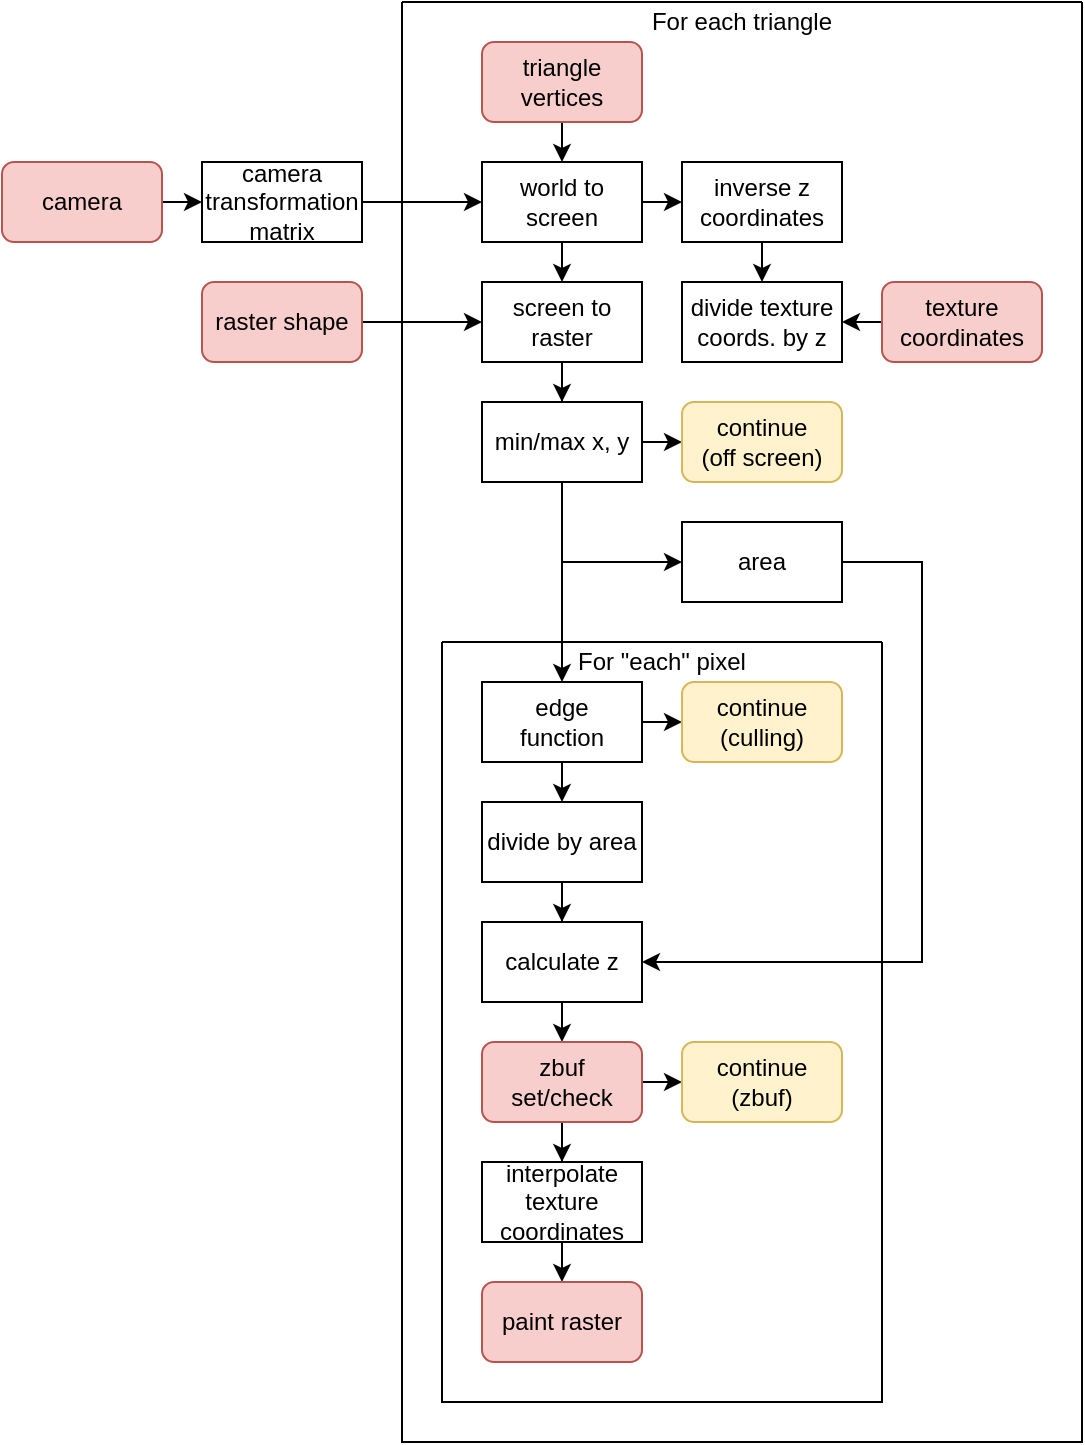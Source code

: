 <mxfile version="21.1.8" type="device">
  <diagram name="Page-1" id="IPZ2UFn4k7sc5-i_c6pS">
    <mxGraphModel dx="412" dy="721" grid="1" gridSize="10" guides="1" tooltips="1" connect="1" arrows="1" fold="1" page="1" pageScale="1" pageWidth="827" pageHeight="1169" background="none" math="0" shadow="0">
      <root>
        <mxCell id="0" />
        <mxCell id="1" parent="0" />
        <mxCell id="wVuEftKSM7Oe79l68qs8-22" style="edgeStyle=orthogonalEdgeStyle;rounded=0;orthogonalLoop=1;jettySize=auto;html=1;exitX=1;exitY=0.5;exitDx=0;exitDy=0;entryX=0;entryY=0.5;entryDx=0;entryDy=0;" parent="1" source="wVuEftKSM7Oe79l68qs8-2" target="wVuEftKSM7Oe79l68qs8-3" edge="1">
          <mxGeometry relative="1" as="geometry" />
        </mxCell>
        <mxCell id="wVuEftKSM7Oe79l68qs8-2" value="camera" style="rounded=1;whiteSpace=wrap;html=1;fillColor=#f8cecc;strokeColor=#b85450;" parent="1" vertex="1">
          <mxGeometry x="140" y="305" width="80" height="40" as="geometry" />
        </mxCell>
        <mxCell id="wVuEftKSM7Oe79l68qs8-21" style="edgeStyle=orthogonalEdgeStyle;rounded=0;orthogonalLoop=1;jettySize=auto;html=1;exitX=1;exitY=0.5;exitDx=0;exitDy=0;entryX=0;entryY=0.5;entryDx=0;entryDy=0;" parent="1" source="wVuEftKSM7Oe79l68qs8-3" target="wVuEftKSM7Oe79l68qs8-8" edge="1">
          <mxGeometry relative="1" as="geometry" />
        </mxCell>
        <mxCell id="wVuEftKSM7Oe79l68qs8-3" value="&lt;div&gt;camera transformation&lt;/div&gt;&lt;div&gt;matrix&lt;br&gt;&lt;/div&gt;" style="rounded=0;whiteSpace=wrap;html=1;" parent="1" vertex="1">
          <mxGeometry x="240" y="305" width="80" height="40" as="geometry" />
        </mxCell>
        <mxCell id="wVuEftKSM7Oe79l68qs8-5" value="" style="swimlane;startSize=0;" parent="1" vertex="1">
          <mxGeometry x="340" y="225" width="340" height="720" as="geometry" />
        </mxCell>
        <mxCell id="wVuEftKSM7Oe79l68qs8-9" style="edgeStyle=orthogonalEdgeStyle;rounded=0;orthogonalLoop=1;jettySize=auto;html=1;exitX=0.5;exitY=1;exitDx=0;exitDy=0;entryX=0.5;entryY=0;entryDx=0;entryDy=0;" parent="wVuEftKSM7Oe79l68qs8-5" source="wVuEftKSM7Oe79l68qs8-6" target="wVuEftKSM7Oe79l68qs8-8" edge="1">
          <mxGeometry relative="1" as="geometry" />
        </mxCell>
        <mxCell id="wVuEftKSM7Oe79l68qs8-6" value="&lt;div&gt;triangle&lt;/div&gt;&lt;div&gt;vertices&lt;br&gt;&lt;/div&gt;" style="rounded=1;whiteSpace=wrap;html=1;fillColor=#f8cecc;strokeColor=#b85450;" parent="wVuEftKSM7Oe79l68qs8-5" vertex="1">
          <mxGeometry x="40" y="20" width="80" height="40" as="geometry" />
        </mxCell>
        <mxCell id="wVuEftKSM7Oe79l68qs8-20" style="edgeStyle=orthogonalEdgeStyle;rounded=0;orthogonalLoop=1;jettySize=auto;html=1;exitX=0.5;exitY=1;exitDx=0;exitDy=0;entryX=0.5;entryY=0;entryDx=0;entryDy=0;" parent="wVuEftKSM7Oe79l68qs8-5" source="wVuEftKSM7Oe79l68qs8-8" target="wVuEftKSM7Oe79l68qs8-12" edge="1">
          <mxGeometry relative="1" as="geometry" />
        </mxCell>
        <mxCell id="5177ofOzRq_4rQIb_D-w-30" style="edgeStyle=orthogonalEdgeStyle;rounded=0;orthogonalLoop=1;jettySize=auto;html=1;exitX=1;exitY=0.5;exitDx=0;exitDy=0;entryX=0;entryY=0.5;entryDx=0;entryDy=0;" edge="1" parent="wVuEftKSM7Oe79l68qs8-5" source="wVuEftKSM7Oe79l68qs8-8" target="wVuEftKSM7Oe79l68qs8-14">
          <mxGeometry relative="1" as="geometry" />
        </mxCell>
        <mxCell id="wVuEftKSM7Oe79l68qs8-8" value="world to screen" style="rounded=0;whiteSpace=wrap;html=1;" parent="wVuEftKSM7Oe79l68qs8-5" vertex="1">
          <mxGeometry x="40" y="80" width="80" height="40" as="geometry" />
        </mxCell>
        <mxCell id="5177ofOzRq_4rQIb_D-w-6" style="edgeStyle=orthogonalEdgeStyle;rounded=0;orthogonalLoop=1;jettySize=auto;html=1;exitX=0.5;exitY=1;exitDx=0;exitDy=0;" edge="1" parent="wVuEftKSM7Oe79l68qs8-5" source="wVuEftKSM7Oe79l68qs8-12" target="5177ofOzRq_4rQIb_D-w-1">
          <mxGeometry relative="1" as="geometry" />
        </mxCell>
        <mxCell id="wVuEftKSM7Oe79l68qs8-12" value="screen to raster" style="rounded=0;whiteSpace=wrap;html=1;" parent="wVuEftKSM7Oe79l68qs8-5" vertex="1">
          <mxGeometry x="40" y="140" width="80" height="40" as="geometry" />
        </mxCell>
        <mxCell id="wVuEftKSM7Oe79l68qs8-28" style="edgeStyle=orthogonalEdgeStyle;rounded=0;orthogonalLoop=1;jettySize=auto;html=1;exitX=0.5;exitY=1;exitDx=0;exitDy=0;entryX=0.5;entryY=0;entryDx=0;entryDy=0;" parent="wVuEftKSM7Oe79l68qs8-5" source="wVuEftKSM7Oe79l68qs8-14" target="wVuEftKSM7Oe79l68qs8-27" edge="1">
          <mxGeometry relative="1" as="geometry" />
        </mxCell>
        <mxCell id="wVuEftKSM7Oe79l68qs8-14" value="&lt;div&gt;inverse z&lt;/div&gt;&lt;div&gt;coordinates&lt;br&gt;&lt;/div&gt;" style="rounded=0;whiteSpace=wrap;html=1;" parent="wVuEftKSM7Oe79l68qs8-5" vertex="1">
          <mxGeometry x="140" y="80" width="80" height="40" as="geometry" />
        </mxCell>
        <mxCell id="wVuEftKSM7Oe79l68qs8-27" value="&lt;div&gt;divide texture&lt;/div&gt;&lt;div&gt;coords. by z&lt;br&gt;&lt;/div&gt;" style="rounded=0;whiteSpace=wrap;html=1;" parent="wVuEftKSM7Oe79l68qs8-5" vertex="1">
          <mxGeometry x="140" y="140" width="80" height="40" as="geometry" />
        </mxCell>
        <mxCell id="wVuEftKSM7Oe79l68qs8-30" style="edgeStyle=orthogonalEdgeStyle;rounded=0;orthogonalLoop=1;jettySize=auto;html=1;exitX=0;exitY=0.5;exitDx=0;exitDy=0;entryX=1;entryY=0.5;entryDx=0;entryDy=0;" parent="wVuEftKSM7Oe79l68qs8-5" source="wVuEftKSM7Oe79l68qs8-29" target="wVuEftKSM7Oe79l68qs8-27" edge="1">
          <mxGeometry relative="1" as="geometry" />
        </mxCell>
        <mxCell id="wVuEftKSM7Oe79l68qs8-29" value="&lt;div&gt;texture&lt;/div&gt;&lt;div&gt;coordinates&lt;br&gt;&lt;/div&gt;" style="rounded=1;whiteSpace=wrap;html=1;fillColor=#f8cecc;strokeColor=#b85450;" parent="wVuEftKSM7Oe79l68qs8-5" vertex="1">
          <mxGeometry x="240" y="140" width="80" height="40" as="geometry" />
        </mxCell>
        <mxCell id="wVuEftKSM7Oe79l68qs8-31" value="For each triangle" style="text;html=1;strokeColor=none;fillColor=none;align=center;verticalAlign=middle;whiteSpace=wrap;rounded=0;" parent="wVuEftKSM7Oe79l68qs8-5" vertex="1">
          <mxGeometry width="340" height="20" as="geometry" />
        </mxCell>
        <mxCell id="5177ofOzRq_4rQIb_D-w-15" style="edgeStyle=orthogonalEdgeStyle;rounded=0;orthogonalLoop=1;jettySize=auto;html=1;exitX=0.5;exitY=1;exitDx=0;exitDy=0;entryX=0.5;entryY=0;entryDx=0;entryDy=0;" edge="1" parent="wVuEftKSM7Oe79l68qs8-5" source="5177ofOzRq_4rQIb_D-w-1" target="5177ofOzRq_4rQIb_D-w-14">
          <mxGeometry relative="1" as="geometry" />
        </mxCell>
        <mxCell id="5177ofOzRq_4rQIb_D-w-32" style="edgeStyle=orthogonalEdgeStyle;rounded=0;orthogonalLoop=1;jettySize=auto;html=1;exitX=1;exitY=0.5;exitDx=0;exitDy=0;entryX=0;entryY=0.5;entryDx=0;entryDy=0;" edge="1" parent="wVuEftKSM7Oe79l68qs8-5" source="5177ofOzRq_4rQIb_D-w-1" target="5177ofOzRq_4rQIb_D-w-9">
          <mxGeometry relative="1" as="geometry" />
        </mxCell>
        <mxCell id="5177ofOzRq_4rQIb_D-w-33" style="edgeStyle=orthogonalEdgeStyle;rounded=0;orthogonalLoop=1;jettySize=auto;html=1;exitX=0.5;exitY=1;exitDx=0;exitDy=0;entryX=0;entryY=0.5;entryDx=0;entryDy=0;" edge="1" parent="wVuEftKSM7Oe79l68qs8-5" source="5177ofOzRq_4rQIb_D-w-1" target="5177ofOzRq_4rQIb_D-w-5">
          <mxGeometry relative="1" as="geometry" />
        </mxCell>
        <mxCell id="5177ofOzRq_4rQIb_D-w-1" value="min/max x, y" style="rounded=0;whiteSpace=wrap;html=1;" vertex="1" parent="wVuEftKSM7Oe79l68qs8-5">
          <mxGeometry x="40" y="200" width="80" height="40" as="geometry" />
        </mxCell>
        <mxCell id="5177ofOzRq_4rQIb_D-w-38" style="edgeStyle=orthogonalEdgeStyle;rounded=0;orthogonalLoop=1;jettySize=auto;html=1;exitX=1;exitY=0.5;exitDx=0;exitDy=0;entryX=1;entryY=0.5;entryDx=0;entryDy=0;" edge="1" parent="wVuEftKSM7Oe79l68qs8-5" source="5177ofOzRq_4rQIb_D-w-5" target="5177ofOzRq_4rQIb_D-w-20">
          <mxGeometry relative="1" as="geometry">
            <Array as="points">
              <mxPoint x="260" y="280" />
              <mxPoint x="260" y="480" />
            </Array>
          </mxGeometry>
        </mxCell>
        <mxCell id="5177ofOzRq_4rQIb_D-w-5" value="area" style="rounded=0;whiteSpace=wrap;html=1;" vertex="1" parent="wVuEftKSM7Oe79l68qs8-5">
          <mxGeometry x="140" y="260" width="80" height="40" as="geometry" />
        </mxCell>
        <mxCell id="5177ofOzRq_4rQIb_D-w-9" value="&lt;div&gt;continue &lt;br&gt;&lt;/div&gt;&lt;div&gt;(off screen)&lt;/div&gt;" style="rounded=1;whiteSpace=wrap;html=1;fillColor=#fff2cc;strokeColor=#d6b656;" vertex="1" parent="wVuEftKSM7Oe79l68qs8-5">
          <mxGeometry x="140" y="200" width="80" height="40" as="geometry" />
        </mxCell>
        <mxCell id="5177ofOzRq_4rQIb_D-w-12" value="" style="swimlane;startSize=0;" vertex="1" parent="wVuEftKSM7Oe79l68qs8-5">
          <mxGeometry x="20" y="320" width="220" height="380" as="geometry" />
        </mxCell>
        <mxCell id="5177ofOzRq_4rQIb_D-w-13" value="For &quot;each&quot; pixel" style="text;html=1;strokeColor=none;fillColor=none;align=center;verticalAlign=middle;whiteSpace=wrap;rounded=0;" vertex="1" parent="5177ofOzRq_4rQIb_D-w-12">
          <mxGeometry width="220" height="20" as="geometry" />
        </mxCell>
        <mxCell id="5177ofOzRq_4rQIb_D-w-17" style="edgeStyle=orthogonalEdgeStyle;rounded=0;orthogonalLoop=1;jettySize=auto;html=1;exitX=1;exitY=0.5;exitDx=0;exitDy=0;entryX=0;entryY=0.5;entryDx=0;entryDy=0;" edge="1" parent="5177ofOzRq_4rQIb_D-w-12" source="5177ofOzRq_4rQIb_D-w-14" target="5177ofOzRq_4rQIb_D-w-16">
          <mxGeometry relative="1" as="geometry" />
        </mxCell>
        <mxCell id="5177ofOzRq_4rQIb_D-w-19" style="edgeStyle=orthogonalEdgeStyle;rounded=0;orthogonalLoop=1;jettySize=auto;html=1;exitX=0.5;exitY=1;exitDx=0;exitDy=0;entryX=0.5;entryY=0;entryDx=0;entryDy=0;" edge="1" parent="5177ofOzRq_4rQIb_D-w-12" source="5177ofOzRq_4rQIb_D-w-14" target="5177ofOzRq_4rQIb_D-w-18">
          <mxGeometry relative="1" as="geometry" />
        </mxCell>
        <mxCell id="5177ofOzRq_4rQIb_D-w-14" value="&lt;div&gt;edge &lt;br&gt;&lt;/div&gt;&lt;div&gt;function&lt;/div&gt;" style="rounded=0;whiteSpace=wrap;html=1;" vertex="1" parent="5177ofOzRq_4rQIb_D-w-12">
          <mxGeometry x="20" y="20" width="80" height="40" as="geometry" />
        </mxCell>
        <mxCell id="5177ofOzRq_4rQIb_D-w-16" value="continue (culling)" style="rounded=1;whiteSpace=wrap;html=1;fillColor=#fff2cc;strokeColor=#d6b656;" vertex="1" parent="5177ofOzRq_4rQIb_D-w-12">
          <mxGeometry x="120" y="20" width="80" height="40" as="geometry" />
        </mxCell>
        <mxCell id="5177ofOzRq_4rQIb_D-w-22" style="edgeStyle=orthogonalEdgeStyle;rounded=0;orthogonalLoop=1;jettySize=auto;html=1;exitX=0.5;exitY=1;exitDx=0;exitDy=0;" edge="1" parent="5177ofOzRq_4rQIb_D-w-12" source="5177ofOzRq_4rQIb_D-w-18" target="5177ofOzRq_4rQIb_D-w-20">
          <mxGeometry relative="1" as="geometry" />
        </mxCell>
        <mxCell id="5177ofOzRq_4rQIb_D-w-18" value="divide by area" style="rounded=0;whiteSpace=wrap;html=1;" vertex="1" parent="5177ofOzRq_4rQIb_D-w-12">
          <mxGeometry x="20" y="80" width="80" height="40" as="geometry" />
        </mxCell>
        <mxCell id="5177ofOzRq_4rQIb_D-w-23" style="edgeStyle=orthogonalEdgeStyle;rounded=0;orthogonalLoop=1;jettySize=auto;html=1;exitX=0.5;exitY=1;exitDx=0;exitDy=0;entryX=0.5;entryY=0;entryDx=0;entryDy=0;" edge="1" parent="5177ofOzRq_4rQIb_D-w-12" source="5177ofOzRq_4rQIb_D-w-20" target="5177ofOzRq_4rQIb_D-w-21">
          <mxGeometry relative="1" as="geometry" />
        </mxCell>
        <mxCell id="5177ofOzRq_4rQIb_D-w-20" value="calculate z" style="rounded=0;whiteSpace=wrap;html=1;" vertex="1" parent="5177ofOzRq_4rQIb_D-w-12">
          <mxGeometry x="20" y="140" width="80" height="40" as="geometry" />
        </mxCell>
        <mxCell id="5177ofOzRq_4rQIb_D-w-25" style="edgeStyle=orthogonalEdgeStyle;rounded=0;orthogonalLoop=1;jettySize=auto;html=1;exitX=1;exitY=0.5;exitDx=0;exitDy=0;entryX=0;entryY=0.5;entryDx=0;entryDy=0;" edge="1" parent="5177ofOzRq_4rQIb_D-w-12" source="5177ofOzRq_4rQIb_D-w-21" target="5177ofOzRq_4rQIb_D-w-24">
          <mxGeometry relative="1" as="geometry" />
        </mxCell>
        <mxCell id="5177ofOzRq_4rQIb_D-w-27" style="edgeStyle=orthogonalEdgeStyle;rounded=0;orthogonalLoop=1;jettySize=auto;html=1;exitX=0.5;exitY=1;exitDx=0;exitDy=0;" edge="1" parent="5177ofOzRq_4rQIb_D-w-12" source="5177ofOzRq_4rQIb_D-w-21" target="5177ofOzRq_4rQIb_D-w-26">
          <mxGeometry relative="1" as="geometry" />
        </mxCell>
        <mxCell id="5177ofOzRq_4rQIb_D-w-21" value="&lt;div&gt;zbuf &lt;br&gt;&lt;/div&gt;&lt;div&gt;set/check&lt;/div&gt;" style="rounded=1;whiteSpace=wrap;html=1;fillColor=#f8cecc;strokeColor=#b85450;" vertex="1" parent="5177ofOzRq_4rQIb_D-w-12">
          <mxGeometry x="20" y="200" width="80" height="40" as="geometry" />
        </mxCell>
        <mxCell id="5177ofOzRq_4rQIb_D-w-24" value="continue (zbuf)" style="rounded=1;whiteSpace=wrap;html=1;fillColor=#fff2cc;strokeColor=#d6b656;" vertex="1" parent="5177ofOzRq_4rQIb_D-w-12">
          <mxGeometry x="120" y="200" width="80" height="40" as="geometry" />
        </mxCell>
        <mxCell id="5177ofOzRq_4rQIb_D-w-29" style="edgeStyle=orthogonalEdgeStyle;rounded=0;orthogonalLoop=1;jettySize=auto;html=1;exitX=0.5;exitY=1;exitDx=0;exitDy=0;entryX=0.5;entryY=0;entryDx=0;entryDy=0;" edge="1" parent="5177ofOzRq_4rQIb_D-w-12" source="5177ofOzRq_4rQIb_D-w-26" target="5177ofOzRq_4rQIb_D-w-28">
          <mxGeometry relative="1" as="geometry" />
        </mxCell>
        <mxCell id="5177ofOzRq_4rQIb_D-w-26" value="interpolate texture coordinates" style="rounded=0;whiteSpace=wrap;html=1;" vertex="1" parent="5177ofOzRq_4rQIb_D-w-12">
          <mxGeometry x="20" y="260" width="80" height="40" as="geometry" />
        </mxCell>
        <mxCell id="5177ofOzRq_4rQIb_D-w-28" value="paint raster" style="rounded=1;whiteSpace=wrap;html=1;fillColor=#f8cecc;strokeColor=#b85450;" vertex="1" parent="5177ofOzRq_4rQIb_D-w-12">
          <mxGeometry x="20" y="320" width="80" height="40" as="geometry" />
        </mxCell>
        <mxCell id="wVuEftKSM7Oe79l68qs8-25" style="edgeStyle=orthogonalEdgeStyle;rounded=0;orthogonalLoop=1;jettySize=auto;html=1;exitX=1;exitY=0.5;exitDx=0;exitDy=0;entryX=0;entryY=0.5;entryDx=0;entryDy=0;" parent="1" source="wVuEftKSM7Oe79l68qs8-24" target="wVuEftKSM7Oe79l68qs8-12" edge="1">
          <mxGeometry relative="1" as="geometry" />
        </mxCell>
        <mxCell id="wVuEftKSM7Oe79l68qs8-24" value="raster shape" style="rounded=1;whiteSpace=wrap;html=1;fillColor=#f8cecc;strokeColor=#b85450;" parent="1" vertex="1">
          <mxGeometry x="240" y="365" width="80" height="40" as="geometry" />
        </mxCell>
      </root>
    </mxGraphModel>
  </diagram>
</mxfile>
